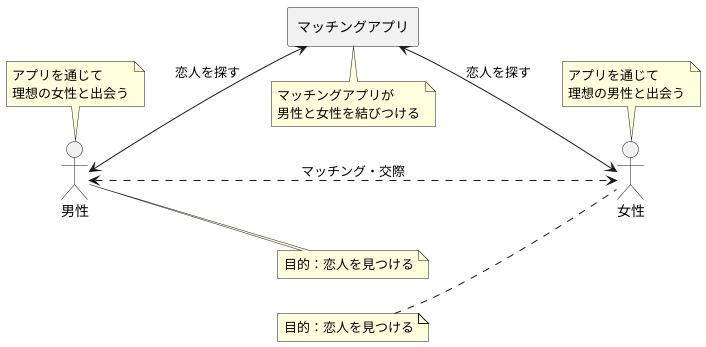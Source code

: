 @startuml system-relation
left to right direction

actor 男性 as Male
rectangle "マッチングアプリ" as App {
}
actor 女性 as Female

Male <--> App : 恋人を探す
App <--> Female : 恋人を探す

Male <..> Female : マッチング・交際

note right of Male : 目的：恋人を見つける
note left of Female : 目的：恋人を見つける

note bottom of App
  マッチングアプリが
  男性と女性を結びつける
end note

note top of Male
  アプリを通じて
  理想の女性と出会う
end note

note top of Female
  アプリを通じて
  理想の男性と出会う
end note

@enduml